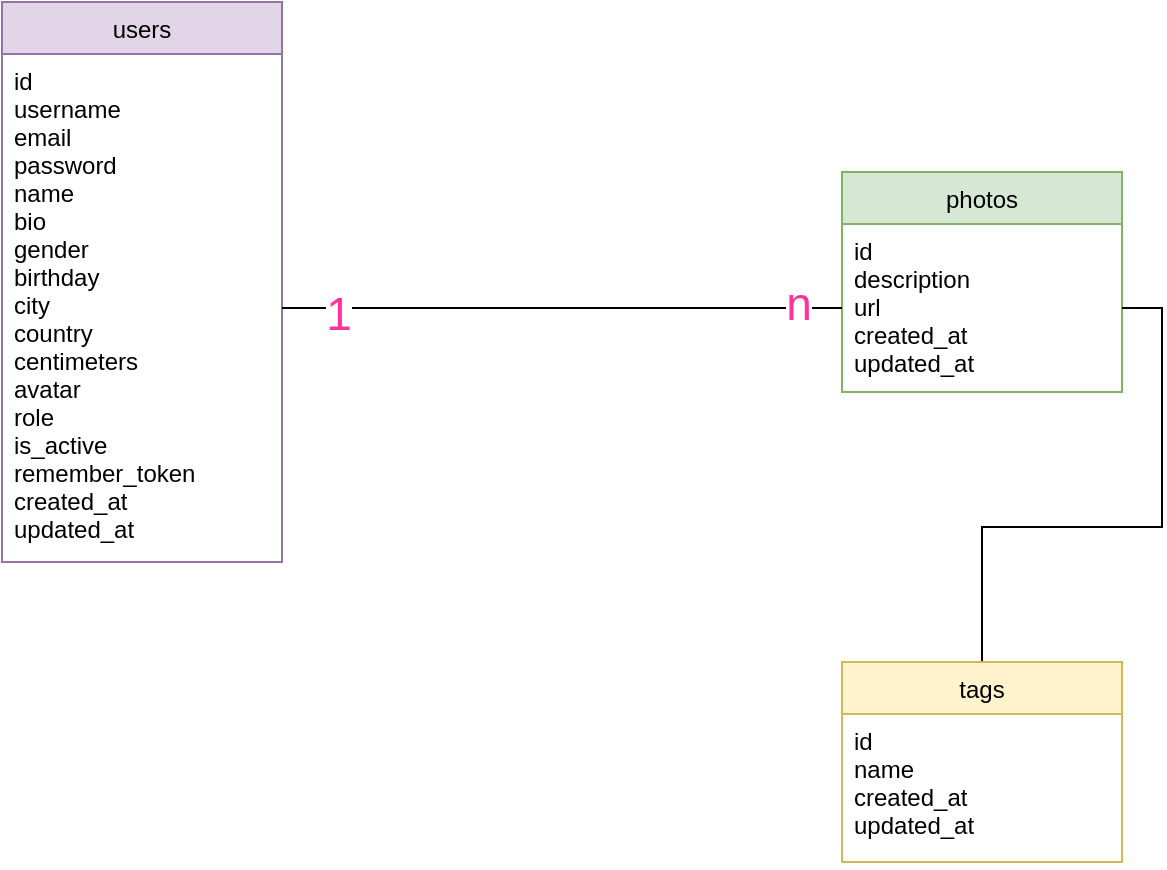 <mxfile version="14.3.1" type="github">
  <diagram id="pG0OJkoi7xZ5R99WOOpK" name="Seite-1">
    <mxGraphModel dx="1919" dy="1132" grid="1" gridSize="10" guides="1" tooltips="1" connect="1" arrows="1" fold="1" page="1" pageScale="1" pageWidth="827" pageHeight="1169" math="0" shadow="0">
      <root>
        <mxCell id="0" />
        <mxCell id="1" parent="0" />
        <mxCell id="pGgGDRQ9fvbMyhsZvNd1-1" value="users" style="swimlane;fontStyle=0;childLayout=stackLayout;horizontal=1;startSize=26;fillColor=#e1d5e7;horizontalStack=0;resizeParent=1;resizeParentMax=0;resizeLast=0;collapsible=1;marginBottom=0;strokeColor=#9673a6;" parent="1" vertex="1">
          <mxGeometry x="120" y="180" width="140" height="280" as="geometry" />
        </mxCell>
        <mxCell id="pGgGDRQ9fvbMyhsZvNd1-2" value="id&#xa;username&#xa;email&#xa;password&#xa;name&#xa;bio&#xa;gender&#xa;birthday&#xa;city&#xa;country&#xa;centimeters&#xa;avatar&#xa;role&#xa;is_active&#xa;remember_token&#xa;created_at&#xa;updated_at" style="text;strokeColor=none;fillColor=none;align=left;verticalAlign=top;spacingLeft=4;spacingRight=4;overflow=hidden;rotatable=0;points=[[0,0.5],[1,0.5]];portConstraint=eastwest;" parent="pGgGDRQ9fvbMyhsZvNd1-1" vertex="1">
          <mxGeometry y="26" width="140" height="254" as="geometry" />
        </mxCell>
        <mxCell id="nLd1Znk2FAMqt9Ezk1V--1" value="photos" style="swimlane;fontStyle=0;childLayout=stackLayout;horizontal=1;startSize=26;fillColor=#d5e8d4;horizontalStack=0;resizeParent=1;resizeParentMax=0;resizeLast=0;collapsible=1;marginBottom=0;strokeColor=#82b366;" vertex="1" parent="1">
          <mxGeometry x="540" y="265" width="140" height="110" as="geometry" />
        </mxCell>
        <mxCell id="nLd1Znk2FAMqt9Ezk1V--2" value="id&#xa;description&#xa;url&#xa;created_at&#xa;updated_at&#xa;" style="text;strokeColor=none;fillColor=none;align=left;verticalAlign=top;spacingLeft=4;spacingRight=4;overflow=hidden;rotatable=0;points=[[0,0.5],[1,0.5]];portConstraint=eastwest;" vertex="1" parent="nLd1Znk2FAMqt9Ezk1V--1">
          <mxGeometry y="26" width="140" height="84" as="geometry" />
        </mxCell>
        <mxCell id="nLd1Znk2FAMqt9Ezk1V--3" style="edgeStyle=orthogonalEdgeStyle;rounded=0;orthogonalLoop=1;jettySize=auto;html=1;exitX=1;exitY=0.5;exitDx=0;exitDy=0;entryX=0;entryY=0.5;entryDx=0;entryDy=0;endArrow=none;endFill=0;" edge="1" parent="1" source="pGgGDRQ9fvbMyhsZvNd1-2" target="nLd1Znk2FAMqt9Ezk1V--2">
          <mxGeometry relative="1" as="geometry" />
        </mxCell>
        <mxCell id="nLd1Znk2FAMqt9Ezk1V--4" value="1" style="edgeLabel;html=1;align=center;verticalAlign=middle;resizable=0;points=[];fontColor=#FF3399;fontSize=23;" vertex="1" connectable="0" parent="nLd1Znk2FAMqt9Ezk1V--3">
          <mxGeometry x="-0.8" y="-3" relative="1" as="geometry">
            <mxPoint as="offset" />
          </mxGeometry>
        </mxCell>
        <mxCell id="nLd1Znk2FAMqt9Ezk1V--5" value="n" style="edgeLabel;html=1;align=center;verticalAlign=middle;resizable=0;points=[];fontColor=#FF3399;fontSize=23;" vertex="1" connectable="0" parent="nLd1Znk2FAMqt9Ezk1V--3">
          <mxGeometry x="0.843" y="2" relative="1" as="geometry">
            <mxPoint as="offset" />
          </mxGeometry>
        </mxCell>
        <mxCell id="nLd1Znk2FAMqt9Ezk1V--8" style="edgeStyle=orthogonalEdgeStyle;rounded=0;orthogonalLoop=1;jettySize=auto;html=1;exitX=0.5;exitY=0;exitDx=0;exitDy=0;endArrow=none;endFill=0;fontSize=23;fontColor=#FF3399;" edge="1" parent="1" source="nLd1Znk2FAMqt9Ezk1V--6" target="nLd1Znk2FAMqt9Ezk1V--2">
          <mxGeometry relative="1" as="geometry" />
        </mxCell>
        <mxCell id="nLd1Znk2FAMqt9Ezk1V--6" value="tags" style="swimlane;fontStyle=0;childLayout=stackLayout;horizontal=1;startSize=26;fillColor=#fff2cc;horizontalStack=0;resizeParent=1;resizeParentMax=0;resizeLast=0;collapsible=1;marginBottom=0;strokeColor=#d6b656;" vertex="1" parent="1">
          <mxGeometry x="540" y="510" width="140" height="100" as="geometry" />
        </mxCell>
        <mxCell id="nLd1Znk2FAMqt9Ezk1V--7" value="id&#xa;name&#xa;created_at&#xa;updated_at&#xa;" style="text;strokeColor=none;fillColor=none;align=left;verticalAlign=top;spacingLeft=4;spacingRight=4;overflow=hidden;rotatable=0;points=[[0,0.5],[1,0.5]];portConstraint=eastwest;" vertex="1" parent="nLd1Znk2FAMqt9Ezk1V--6">
          <mxGeometry y="26" width="140" height="74" as="geometry" />
        </mxCell>
      </root>
    </mxGraphModel>
  </diagram>
</mxfile>
